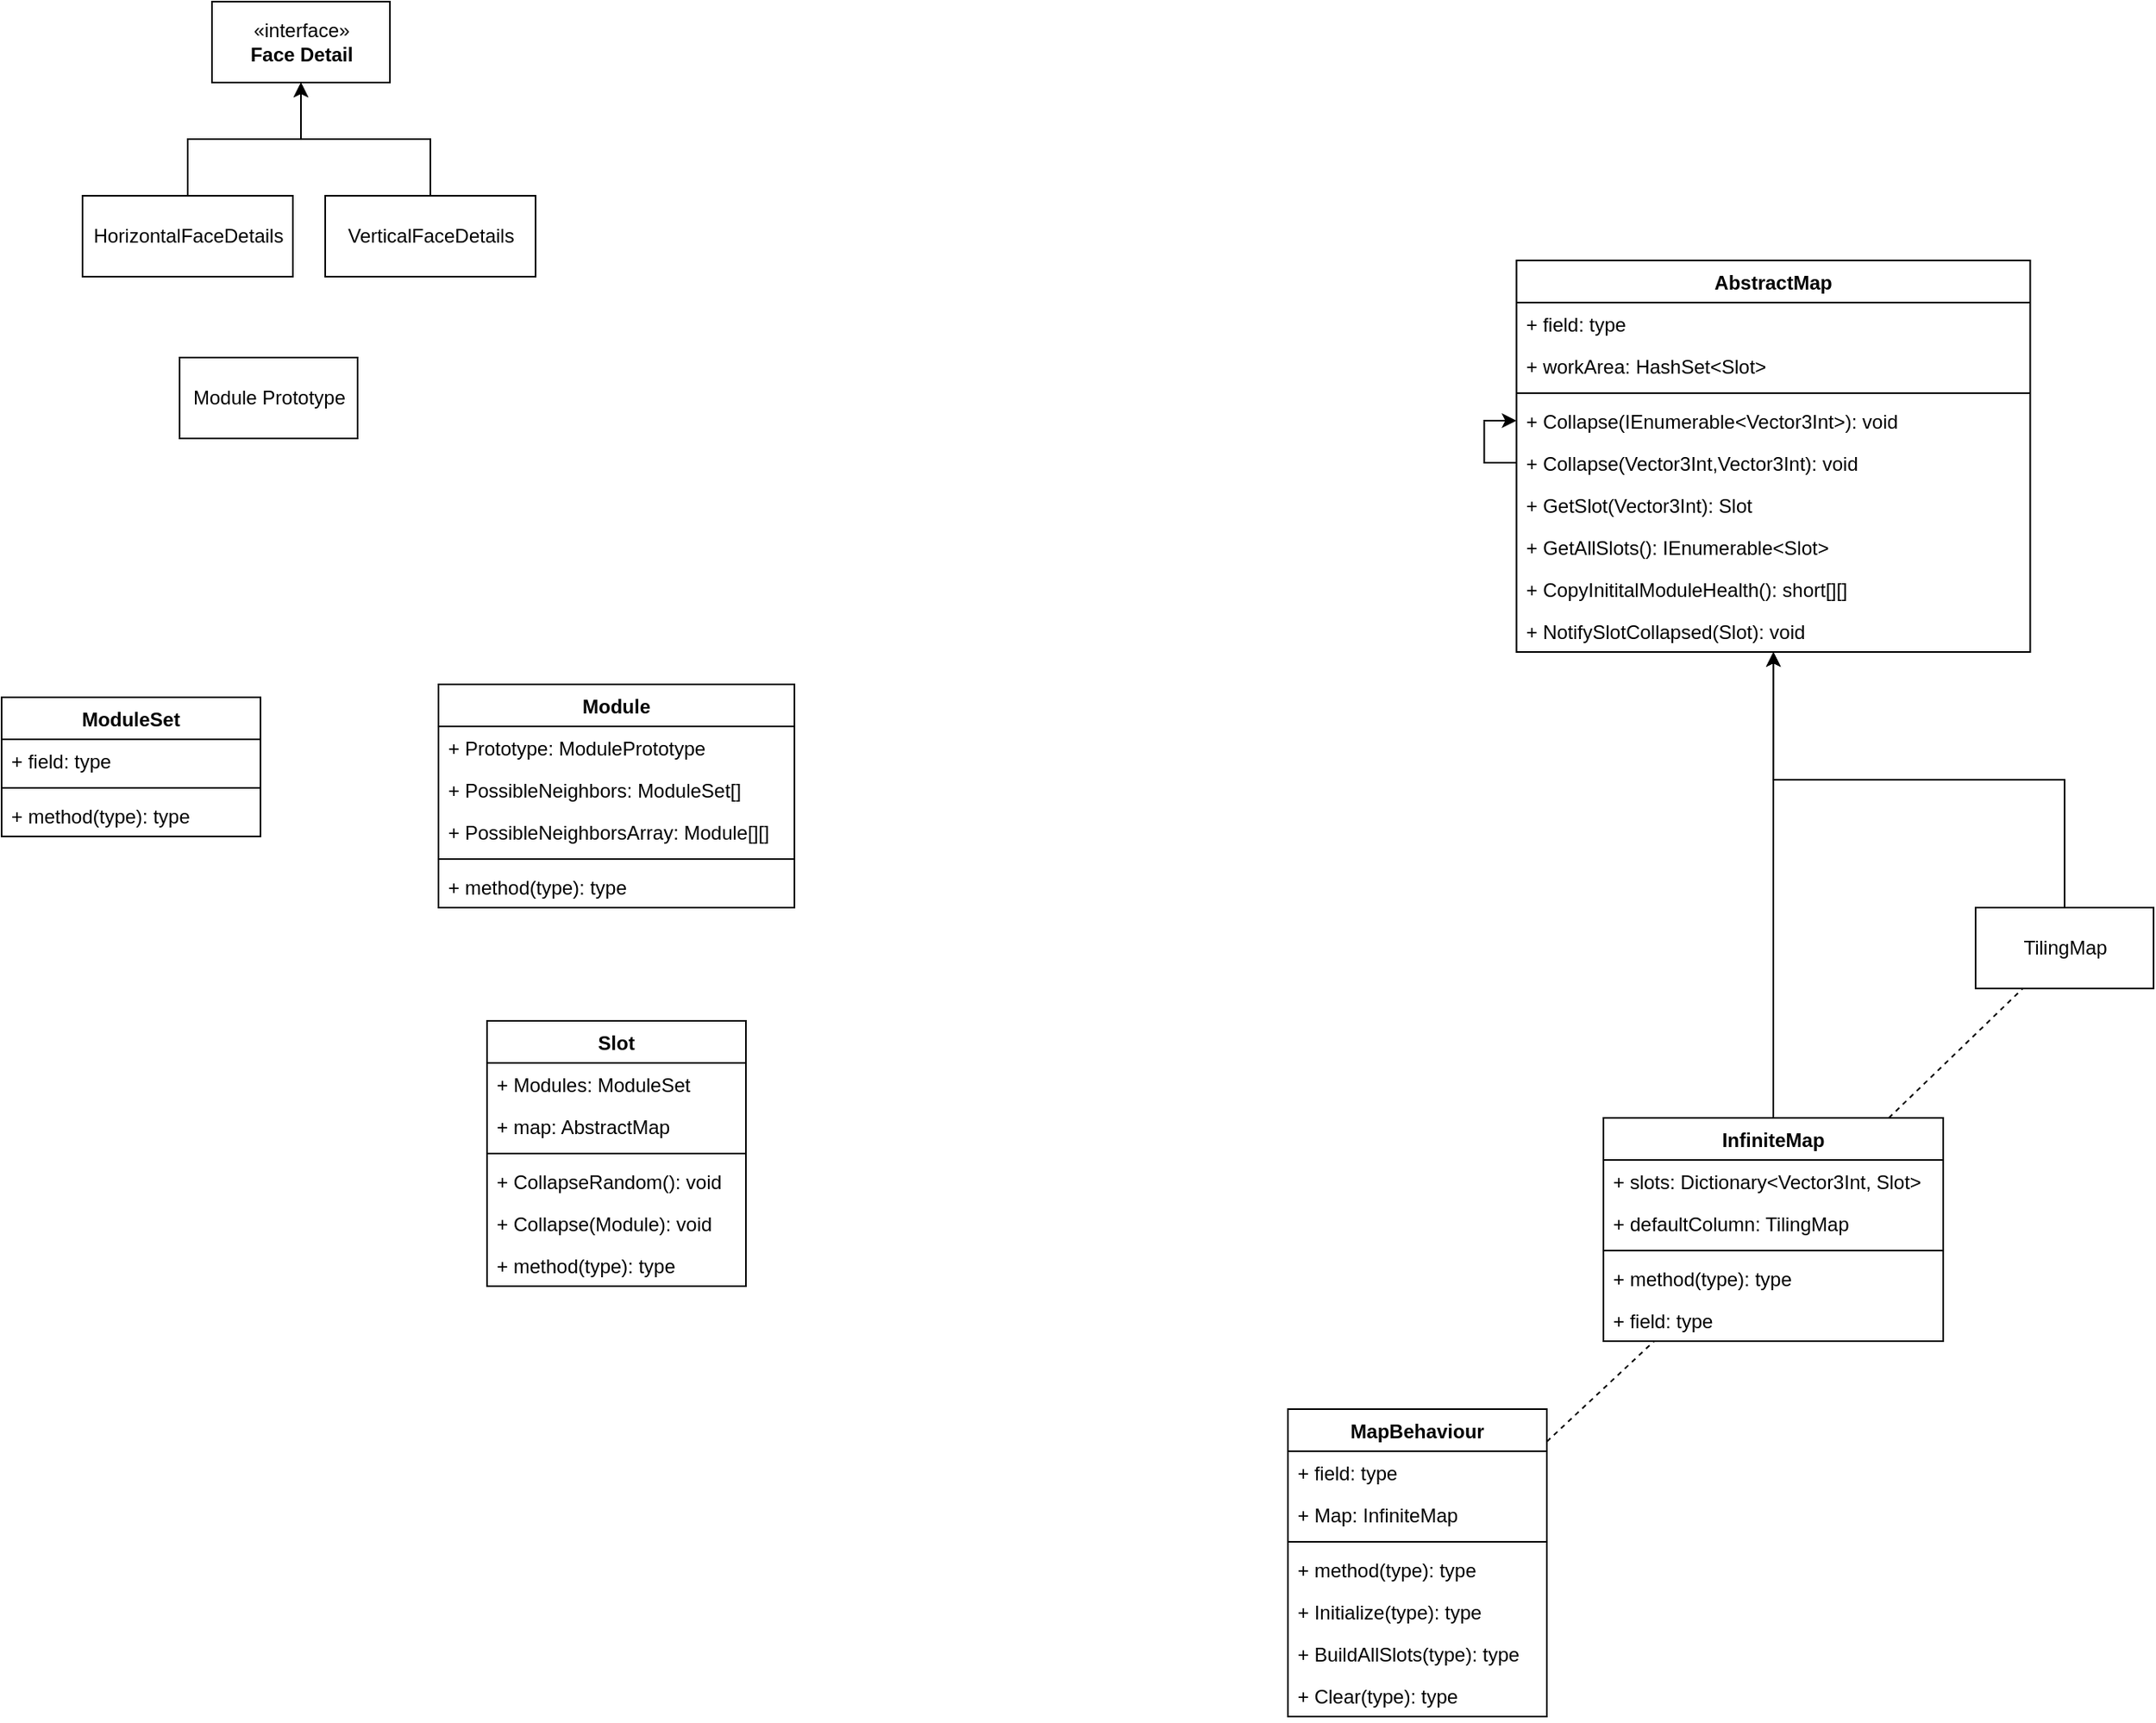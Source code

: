 <mxfile version="12.4.7" type="github">
  <diagram id="leXSfgLEC1apOra3P9jV" name="Page-1">
    <mxGraphModel dx="2249" dy="794" grid="1" gridSize="10" guides="1" tooltips="1" connect="1" arrows="1" fold="1" page="1" pageScale="1" pageWidth="827" pageHeight="1169" math="0" shadow="0">
      <root>
        <mxCell id="0"/>
        <mxCell id="1" parent="0"/>
        <mxCell id="a0iXaaoAOYBK8VRZDsl_-2" value="Module Prototype" style="html=1;" parent="1" vertex="1">
          <mxGeometry x="-450" y="260" width="110" height="50" as="geometry"/>
        </mxCell>
        <mxCell id="a0iXaaoAOYBK8VRZDsl_-4" value="«interface»&lt;br&gt;&lt;b&gt;Face Detail&lt;/b&gt;" style="html=1;" parent="1" vertex="1">
          <mxGeometry x="-430" y="40" width="110" height="50" as="geometry"/>
        </mxCell>
        <mxCell id="a0iXaaoAOYBK8VRZDsl_-7" style="edgeStyle=orthogonalEdgeStyle;rounded=0;orthogonalLoop=1;jettySize=auto;html=1;exitX=0.5;exitY=0;exitDx=0;exitDy=0;" parent="1" source="a0iXaaoAOYBK8VRZDsl_-5" target="a0iXaaoAOYBK8VRZDsl_-4" edge="1">
          <mxGeometry relative="1" as="geometry"/>
        </mxCell>
        <mxCell id="a0iXaaoAOYBK8VRZDsl_-5" value="HorizontalFaceDetails" style="html=1;" parent="1" vertex="1">
          <mxGeometry x="-510" y="160" width="130" height="50" as="geometry"/>
        </mxCell>
        <mxCell id="a0iXaaoAOYBK8VRZDsl_-8" style="edgeStyle=orthogonalEdgeStyle;rounded=0;orthogonalLoop=1;jettySize=auto;html=1;exitX=0.5;exitY=0;exitDx=0;exitDy=0;" parent="1" source="a0iXaaoAOYBK8VRZDsl_-6" target="a0iXaaoAOYBK8VRZDsl_-4" edge="1">
          <mxGeometry relative="1" as="geometry"/>
        </mxCell>
        <mxCell id="a0iXaaoAOYBK8VRZDsl_-6" value="VerticalFaceDetails" style="html=1;" parent="1" vertex="1">
          <mxGeometry x="-360" y="160" width="130" height="50" as="geometry"/>
        </mxCell>
        <mxCell id="a0iXaaoAOYBK8VRZDsl_-12" style="edgeStyle=orthogonalEdgeStyle;rounded=0;orthogonalLoop=1;jettySize=auto;html=1;" parent="1" source="a0iXaaoAOYBK8VRZDsl_-49" target="a0iXaaoAOYBK8VRZDsl_-59" edge="1">
          <mxGeometry relative="1" as="geometry">
            <mxPoint x="535" y="710" as="sourcePoint"/>
            <mxPoint x="535" y="550" as="targetPoint"/>
          </mxGeometry>
        </mxCell>
        <mxCell id="a0iXaaoAOYBK8VRZDsl_-23" style="edgeStyle=orthogonalEdgeStyle;rounded=0;orthogonalLoop=1;jettySize=auto;html=1;" parent="1" source="a0iXaaoAOYBK8VRZDsl_-13" target="a0iXaaoAOYBK8VRZDsl_-59" edge="1">
          <mxGeometry relative="1" as="geometry">
            <mxPoint x="535" y="550" as="targetPoint"/>
          </mxGeometry>
        </mxCell>
        <mxCell id="a0iXaaoAOYBK8VRZDsl_-13" value="TilingMap" style="html=1;" parent="1" vertex="1">
          <mxGeometry x="660" y="600" width="110" height="50" as="geometry"/>
        </mxCell>
        <mxCell id="a0iXaaoAOYBK8VRZDsl_-21" value="" style="endArrow=none;dashed=1;html=1;" parent="1" source="a0iXaaoAOYBK8VRZDsl_-41" target="a0iXaaoAOYBK8VRZDsl_-49" edge="1">
          <mxGeometry width="50" height="50" relative="1" as="geometry">
            <mxPoint x="441.111" y="800" as="sourcePoint"/>
            <mxPoint x="518.929" y="760" as="targetPoint"/>
          </mxGeometry>
        </mxCell>
        <mxCell id="a0iXaaoAOYBK8VRZDsl_-22" value="" style="endArrow=none;dashed=1;html=1;" parent="1" source="a0iXaaoAOYBK8VRZDsl_-49" target="a0iXaaoAOYBK8VRZDsl_-13" edge="1">
          <mxGeometry width="50" height="50" relative="1" as="geometry">
            <mxPoint x="575.909" y="710" as="sourcePoint"/>
            <mxPoint x="220" y="870" as="targetPoint"/>
          </mxGeometry>
        </mxCell>
        <mxCell id="a0iXaaoAOYBK8VRZDsl_-41" value="MapBehaviour" style="swimlane;fontStyle=1;align=center;verticalAlign=top;childLayout=stackLayout;horizontal=1;startSize=26;horizontalStack=0;resizeParent=1;resizeParentMax=0;resizeLast=0;collapsible=1;marginBottom=0;" parent="1" vertex="1">
          <mxGeometry x="235" y="910" width="160" height="190" as="geometry">
            <mxRectangle x="320" y="850" width="120" height="26" as="alternateBounds"/>
          </mxGeometry>
        </mxCell>
        <mxCell id="a0iXaaoAOYBK8VRZDsl_-45" value="+ field: type" style="text;strokeColor=none;fillColor=none;align=left;verticalAlign=top;spacingLeft=4;spacingRight=4;overflow=hidden;rotatable=0;points=[[0,0.5],[1,0.5]];portConstraint=eastwest;" parent="a0iXaaoAOYBK8VRZDsl_-41" vertex="1">
          <mxGeometry y="26" width="160" height="26" as="geometry"/>
        </mxCell>
        <mxCell id="a0iXaaoAOYBK8VRZDsl_-42" value="+ Map: InfiniteMap" style="text;strokeColor=none;fillColor=none;align=left;verticalAlign=top;spacingLeft=4;spacingRight=4;overflow=hidden;rotatable=0;points=[[0,0.5],[1,0.5]];portConstraint=eastwest;" parent="a0iXaaoAOYBK8VRZDsl_-41" vertex="1">
          <mxGeometry y="52" width="160" height="26" as="geometry"/>
        </mxCell>
        <mxCell id="a0iXaaoAOYBK8VRZDsl_-43" value="" style="line;strokeWidth=1;fillColor=none;align=left;verticalAlign=middle;spacingTop=-1;spacingLeft=3;spacingRight=3;rotatable=0;labelPosition=right;points=[];portConstraint=eastwest;" parent="a0iXaaoAOYBK8VRZDsl_-41" vertex="1">
          <mxGeometry y="78" width="160" height="8" as="geometry"/>
        </mxCell>
        <mxCell id="a0iXaaoAOYBK8VRZDsl_-47" value="+ method(type): type" style="text;strokeColor=none;fillColor=none;align=left;verticalAlign=top;spacingLeft=4;spacingRight=4;overflow=hidden;rotatable=0;points=[[0,0.5],[1,0.5]];portConstraint=eastwest;" parent="a0iXaaoAOYBK8VRZDsl_-41" vertex="1">
          <mxGeometry y="86" width="160" height="26" as="geometry"/>
        </mxCell>
        <mxCell id="a0iXaaoAOYBK8VRZDsl_-44" value="+ Initialize(type): type" style="text;strokeColor=none;fillColor=none;align=left;verticalAlign=top;spacingLeft=4;spacingRight=4;overflow=hidden;rotatable=0;points=[[0,0.5],[1,0.5]];portConstraint=eastwest;" parent="a0iXaaoAOYBK8VRZDsl_-41" vertex="1">
          <mxGeometry y="112" width="160" height="26" as="geometry"/>
        </mxCell>
        <mxCell id="a0iXaaoAOYBK8VRZDsl_-46" value="+ BuildAllSlots(type): type" style="text;strokeColor=none;fillColor=none;align=left;verticalAlign=top;spacingLeft=4;spacingRight=4;overflow=hidden;rotatable=0;points=[[0,0.5],[1,0.5]];portConstraint=eastwest;" parent="a0iXaaoAOYBK8VRZDsl_-41" vertex="1">
          <mxGeometry y="138" width="160" height="26" as="geometry"/>
        </mxCell>
        <mxCell id="a0iXaaoAOYBK8VRZDsl_-48" value="+ Clear(type): type" style="text;strokeColor=none;fillColor=none;align=left;verticalAlign=top;spacingLeft=4;spacingRight=4;overflow=hidden;rotatable=0;points=[[0,0.5],[1,0.5]];portConstraint=eastwest;" parent="a0iXaaoAOYBK8VRZDsl_-41" vertex="1">
          <mxGeometry y="164" width="160" height="26" as="geometry"/>
        </mxCell>
        <mxCell id="a0iXaaoAOYBK8VRZDsl_-49" value="InfiniteMap" style="swimlane;fontStyle=1;align=center;verticalAlign=top;childLayout=stackLayout;horizontal=1;startSize=26;horizontalStack=0;resizeParent=1;resizeParentMax=0;resizeLast=0;collapsible=1;marginBottom=0;" parent="1" vertex="1">
          <mxGeometry x="430" y="730" width="210" height="138" as="geometry"/>
        </mxCell>
        <mxCell id="a0iXaaoAOYBK8VRZDsl_-53" value="+ slots: Dictionary&lt;Vector3Int, Slot&gt;" style="text;strokeColor=none;fillColor=none;align=left;verticalAlign=top;spacingLeft=4;spacingRight=4;overflow=hidden;rotatable=0;points=[[0,0.5],[1,0.5]];portConstraint=eastwest;" parent="a0iXaaoAOYBK8VRZDsl_-49" vertex="1">
          <mxGeometry y="26" width="210" height="26" as="geometry"/>
        </mxCell>
        <mxCell id="a0iXaaoAOYBK8VRZDsl_-57" value="+ defaultColumn: TilingMap" style="text;strokeColor=none;fillColor=none;align=left;verticalAlign=top;spacingLeft=4;spacingRight=4;overflow=hidden;rotatable=0;points=[[0,0.5],[1,0.5]];portConstraint=eastwest;" parent="a0iXaaoAOYBK8VRZDsl_-49" vertex="1">
          <mxGeometry y="52" width="210" height="26" as="geometry"/>
        </mxCell>
        <mxCell id="a0iXaaoAOYBK8VRZDsl_-51" value="" style="line;strokeWidth=1;fillColor=none;align=left;verticalAlign=middle;spacingTop=-1;spacingLeft=3;spacingRight=3;rotatable=0;labelPosition=right;points=[];portConstraint=eastwest;" parent="a0iXaaoAOYBK8VRZDsl_-49" vertex="1">
          <mxGeometry y="78" width="210" height="8" as="geometry"/>
        </mxCell>
        <mxCell id="a0iXaaoAOYBK8VRZDsl_-52" value="+ method(type): type" style="text;strokeColor=none;fillColor=none;align=left;verticalAlign=top;spacingLeft=4;spacingRight=4;overflow=hidden;rotatable=0;points=[[0,0.5],[1,0.5]];portConstraint=eastwest;" parent="a0iXaaoAOYBK8VRZDsl_-49" vertex="1">
          <mxGeometry y="86" width="210" height="26" as="geometry"/>
        </mxCell>
        <mxCell id="a0iXaaoAOYBK8VRZDsl_-54" value="+ field: type" style="text;strokeColor=none;fillColor=none;align=left;verticalAlign=top;spacingLeft=4;spacingRight=4;overflow=hidden;rotatable=0;points=[[0,0.5],[1,0.5]];portConstraint=eastwest;" parent="a0iXaaoAOYBK8VRZDsl_-49" vertex="1">
          <mxGeometry y="112" width="210" height="26" as="geometry"/>
        </mxCell>
        <mxCell id="a0iXaaoAOYBK8VRZDsl_-59" value="AbstractMap" style="swimlane;fontStyle=1;align=center;verticalAlign=top;childLayout=stackLayout;horizontal=1;startSize=26;horizontalStack=0;resizeParent=1;resizeParentMax=0;resizeLast=0;collapsible=1;marginBottom=0;" parent="1" vertex="1">
          <mxGeometry x="376.25" y="200" width="317.5" height="242" as="geometry"/>
        </mxCell>
        <mxCell id="a0iXaaoAOYBK8VRZDsl_-60" value="+ field: type" style="text;strokeColor=none;fillColor=none;align=left;verticalAlign=top;spacingLeft=4;spacingRight=4;overflow=hidden;rotatable=0;points=[[0,0.5],[1,0.5]];portConstraint=eastwest;" parent="a0iXaaoAOYBK8VRZDsl_-59" vertex="1">
          <mxGeometry y="26" width="317.5" height="26" as="geometry"/>
        </mxCell>
        <mxCell id="a0iXaaoAOYBK8VRZDsl_-64" value="+ workArea: HashSet&lt;Slot&gt;" style="text;strokeColor=none;fillColor=none;align=left;verticalAlign=top;spacingLeft=4;spacingRight=4;overflow=hidden;rotatable=0;points=[[0,0.5],[1,0.5]];portConstraint=eastwest;" parent="a0iXaaoAOYBK8VRZDsl_-59" vertex="1">
          <mxGeometry y="52" width="317.5" height="26" as="geometry"/>
        </mxCell>
        <mxCell id="a0iXaaoAOYBK8VRZDsl_-61" value="" style="line;strokeWidth=1;fillColor=none;align=left;verticalAlign=middle;spacingTop=-1;spacingLeft=3;spacingRight=3;rotatable=0;labelPosition=right;points=[];portConstraint=eastwest;" parent="a0iXaaoAOYBK8VRZDsl_-59" vertex="1">
          <mxGeometry y="78" width="317.5" height="8" as="geometry"/>
        </mxCell>
        <mxCell id="a0iXaaoAOYBK8VRZDsl_-63" value="+ Collapse(IEnumerable&lt;Vector3Int&gt;): void" style="text;strokeColor=none;fillColor=none;align=left;verticalAlign=top;spacingLeft=4;spacingRight=4;overflow=hidden;rotatable=0;points=[[0,0.5],[1,0.5]];portConstraint=eastwest;" parent="a0iXaaoAOYBK8VRZDsl_-59" vertex="1">
          <mxGeometry y="86" width="317.5" height="26" as="geometry"/>
        </mxCell>
        <mxCell id="EdkRuEuH_rPIGUU-FjI5-26" style="edgeStyle=orthogonalEdgeStyle;rounded=0;orthogonalLoop=1;jettySize=auto;html=1;" edge="1" parent="a0iXaaoAOYBK8VRZDsl_-59" source="EdkRuEuH_rPIGUU-FjI5-23" target="a0iXaaoAOYBK8VRZDsl_-63">
          <mxGeometry relative="1" as="geometry"/>
        </mxCell>
        <mxCell id="EdkRuEuH_rPIGUU-FjI5-23" value="+ Collapse(Vector3Int,Vector3Int): void" style="text;strokeColor=none;fillColor=none;align=left;verticalAlign=top;spacingLeft=4;spacingRight=4;overflow=hidden;rotatable=0;points=[[0,0.5],[1,0.5]];portConstraint=eastwest;" vertex="1" parent="a0iXaaoAOYBK8VRZDsl_-59">
          <mxGeometry y="112" width="317.5" height="26" as="geometry"/>
        </mxCell>
        <mxCell id="EdkRuEuH_rPIGUU-FjI5-16" value="+ GetSlot(Vector3Int): Slot" style="text;strokeColor=none;fillColor=none;align=left;verticalAlign=top;spacingLeft=4;spacingRight=4;overflow=hidden;rotatable=0;points=[[0,0.5],[1,0.5]];portConstraint=eastwest;" vertex="1" parent="a0iXaaoAOYBK8VRZDsl_-59">
          <mxGeometry y="138" width="317.5" height="26" as="geometry"/>
        </mxCell>
        <mxCell id="EdkRuEuH_rPIGUU-FjI5-17" value="+ GetAllSlots(): IEnumerable&lt;Slot&gt;" style="text;strokeColor=none;fillColor=none;align=left;verticalAlign=top;spacingLeft=4;spacingRight=4;overflow=hidden;rotatable=0;points=[[0,0.5],[1,0.5]];portConstraint=eastwest;" vertex="1" parent="a0iXaaoAOYBK8VRZDsl_-59">
          <mxGeometry y="164" width="317.5" height="26" as="geometry"/>
        </mxCell>
        <mxCell id="EdkRuEuH_rPIGUU-FjI5-18" value="+ CopyInititalModuleHealth(): short[][]" style="text;strokeColor=none;fillColor=none;align=left;verticalAlign=top;spacingLeft=4;spacingRight=4;overflow=hidden;rotatable=0;points=[[0,0.5],[1,0.5]];portConstraint=eastwest;" vertex="1" parent="a0iXaaoAOYBK8VRZDsl_-59">
          <mxGeometry y="190" width="317.5" height="26" as="geometry"/>
        </mxCell>
        <mxCell id="EdkRuEuH_rPIGUU-FjI5-29" value="+ NotifySlotCollapsed(Slot): void" style="text;strokeColor=none;fillColor=none;align=left;verticalAlign=top;spacingLeft=4;spacingRight=4;overflow=hidden;rotatable=0;points=[[0,0.5],[1,0.5]];portConstraint=eastwest;" vertex="1" parent="a0iXaaoAOYBK8VRZDsl_-59">
          <mxGeometry y="216" width="317.5" height="26" as="geometry"/>
        </mxCell>
        <mxCell id="EdkRuEuH_rPIGUU-FjI5-1" value="Slot" style="swimlane;fontStyle=1;align=center;verticalAlign=top;childLayout=stackLayout;horizontal=1;startSize=26;horizontalStack=0;resizeParent=1;resizeParentMax=0;resizeLast=0;collapsible=1;marginBottom=0;" vertex="1" parent="1">
          <mxGeometry x="-260" y="670" width="160" height="164" as="geometry"/>
        </mxCell>
        <mxCell id="EdkRuEuH_rPIGUU-FjI5-2" value="+ Modules: ModuleSet" style="text;strokeColor=none;fillColor=none;align=left;verticalAlign=top;spacingLeft=4;spacingRight=4;overflow=hidden;rotatable=0;points=[[0,0.5],[1,0.5]];portConstraint=eastwest;" vertex="1" parent="EdkRuEuH_rPIGUU-FjI5-1">
          <mxGeometry y="26" width="160" height="26" as="geometry"/>
        </mxCell>
        <mxCell id="EdkRuEuH_rPIGUU-FjI5-5" value="+ map: AbstractMap" style="text;strokeColor=none;fillColor=none;align=left;verticalAlign=top;spacingLeft=4;spacingRight=4;overflow=hidden;rotatable=0;points=[[0,0.5],[1,0.5]];portConstraint=eastwest;" vertex="1" parent="EdkRuEuH_rPIGUU-FjI5-1">
          <mxGeometry y="52" width="160" height="26" as="geometry"/>
        </mxCell>
        <mxCell id="EdkRuEuH_rPIGUU-FjI5-3" value="" style="line;strokeWidth=1;fillColor=none;align=left;verticalAlign=middle;spacingTop=-1;spacingLeft=3;spacingRight=3;rotatable=0;labelPosition=right;points=[];portConstraint=eastwest;" vertex="1" parent="EdkRuEuH_rPIGUU-FjI5-1">
          <mxGeometry y="78" width="160" height="8" as="geometry"/>
        </mxCell>
        <mxCell id="EdkRuEuH_rPIGUU-FjI5-4" value="+ CollapseRandom(): void" style="text;strokeColor=none;fillColor=none;align=left;verticalAlign=top;spacingLeft=4;spacingRight=4;overflow=hidden;rotatable=0;points=[[0,0.5],[1,0.5]];portConstraint=eastwest;" vertex="1" parent="EdkRuEuH_rPIGUU-FjI5-1">
          <mxGeometry y="86" width="160" height="26" as="geometry"/>
        </mxCell>
        <mxCell id="EdkRuEuH_rPIGUU-FjI5-8" value="+ Collapse(Module): void" style="text;strokeColor=none;fillColor=none;align=left;verticalAlign=top;spacingLeft=4;spacingRight=4;overflow=hidden;rotatable=0;points=[[0,0.5],[1,0.5]];portConstraint=eastwest;" vertex="1" parent="EdkRuEuH_rPIGUU-FjI5-1">
          <mxGeometry y="112" width="160" height="26" as="geometry"/>
        </mxCell>
        <mxCell id="EdkRuEuH_rPIGUU-FjI5-9" value="+ method(type): type" style="text;strokeColor=none;fillColor=none;align=left;verticalAlign=top;spacingLeft=4;spacingRight=4;overflow=hidden;rotatable=0;points=[[0,0.5],[1,0.5]];portConstraint=eastwest;" vertex="1" parent="EdkRuEuH_rPIGUU-FjI5-1">
          <mxGeometry y="138" width="160" height="26" as="geometry"/>
        </mxCell>
        <mxCell id="EdkRuEuH_rPIGUU-FjI5-10" value="Module" style="swimlane;fontStyle=1;align=center;verticalAlign=top;childLayout=stackLayout;horizontal=1;startSize=26;horizontalStack=0;resizeParent=1;resizeParentMax=0;resizeLast=0;collapsible=1;marginBottom=0;" vertex="1" parent="1">
          <mxGeometry x="-290" y="462" width="220" height="138" as="geometry"/>
        </mxCell>
        <mxCell id="EdkRuEuH_rPIGUU-FjI5-11" value="+ Prototype: ModulePrototype" style="text;strokeColor=none;fillColor=none;align=left;verticalAlign=top;spacingLeft=4;spacingRight=4;overflow=hidden;rotatable=0;points=[[0,0.5],[1,0.5]];portConstraint=eastwest;" vertex="1" parent="EdkRuEuH_rPIGUU-FjI5-10">
          <mxGeometry y="26" width="220" height="26" as="geometry"/>
        </mxCell>
        <mxCell id="EdkRuEuH_rPIGUU-FjI5-14" value="+ PossibleNeighbors: ModuleSet[]" style="text;strokeColor=none;fillColor=none;align=left;verticalAlign=top;spacingLeft=4;spacingRight=4;overflow=hidden;rotatable=0;points=[[0,0.5],[1,0.5]];portConstraint=eastwest;" vertex="1" parent="EdkRuEuH_rPIGUU-FjI5-10">
          <mxGeometry y="52" width="220" height="26" as="geometry"/>
        </mxCell>
        <mxCell id="EdkRuEuH_rPIGUU-FjI5-15" value="+ PossibleNeighborsArray: Module[][]" style="text;strokeColor=none;fillColor=none;align=left;verticalAlign=top;spacingLeft=4;spacingRight=4;overflow=hidden;rotatable=0;points=[[0,0.5],[1,0.5]];portConstraint=eastwest;" vertex="1" parent="EdkRuEuH_rPIGUU-FjI5-10">
          <mxGeometry y="78" width="220" height="26" as="geometry"/>
        </mxCell>
        <mxCell id="EdkRuEuH_rPIGUU-FjI5-12" value="" style="line;strokeWidth=1;fillColor=none;align=left;verticalAlign=middle;spacingTop=-1;spacingLeft=3;spacingRight=3;rotatable=0;labelPosition=right;points=[];portConstraint=eastwest;" vertex="1" parent="EdkRuEuH_rPIGUU-FjI5-10">
          <mxGeometry y="104" width="220" height="8" as="geometry"/>
        </mxCell>
        <mxCell id="EdkRuEuH_rPIGUU-FjI5-13" value="+ method(type): type" style="text;strokeColor=none;fillColor=none;align=left;verticalAlign=top;spacingLeft=4;spacingRight=4;overflow=hidden;rotatable=0;points=[[0,0.5],[1,0.5]];portConstraint=eastwest;" vertex="1" parent="EdkRuEuH_rPIGUU-FjI5-10">
          <mxGeometry y="112" width="220" height="26" as="geometry"/>
        </mxCell>
        <mxCell id="EdkRuEuH_rPIGUU-FjI5-19" value="ModuleSet" style="swimlane;fontStyle=1;align=center;verticalAlign=top;childLayout=stackLayout;horizontal=1;startSize=26;horizontalStack=0;resizeParent=1;resizeParentMax=0;resizeLast=0;collapsible=1;marginBottom=0;" vertex="1" parent="1">
          <mxGeometry x="-560" y="470" width="160" height="86" as="geometry"/>
        </mxCell>
        <mxCell id="EdkRuEuH_rPIGUU-FjI5-20" value="+ field: type" style="text;strokeColor=none;fillColor=none;align=left;verticalAlign=top;spacingLeft=4;spacingRight=4;overflow=hidden;rotatable=0;points=[[0,0.5],[1,0.5]];portConstraint=eastwest;" vertex="1" parent="EdkRuEuH_rPIGUU-FjI5-19">
          <mxGeometry y="26" width="160" height="26" as="geometry"/>
        </mxCell>
        <mxCell id="EdkRuEuH_rPIGUU-FjI5-21" value="" style="line;strokeWidth=1;fillColor=none;align=left;verticalAlign=middle;spacingTop=-1;spacingLeft=3;spacingRight=3;rotatable=0;labelPosition=right;points=[];portConstraint=eastwest;" vertex="1" parent="EdkRuEuH_rPIGUU-FjI5-19">
          <mxGeometry y="52" width="160" height="8" as="geometry"/>
        </mxCell>
        <mxCell id="EdkRuEuH_rPIGUU-FjI5-22" value="+ method(type): type" style="text;strokeColor=none;fillColor=none;align=left;verticalAlign=top;spacingLeft=4;spacingRight=4;overflow=hidden;rotatable=0;points=[[0,0.5],[1,0.5]];portConstraint=eastwest;" vertex="1" parent="EdkRuEuH_rPIGUU-FjI5-19">
          <mxGeometry y="60" width="160" height="26" as="geometry"/>
        </mxCell>
      </root>
    </mxGraphModel>
  </diagram>
</mxfile>
